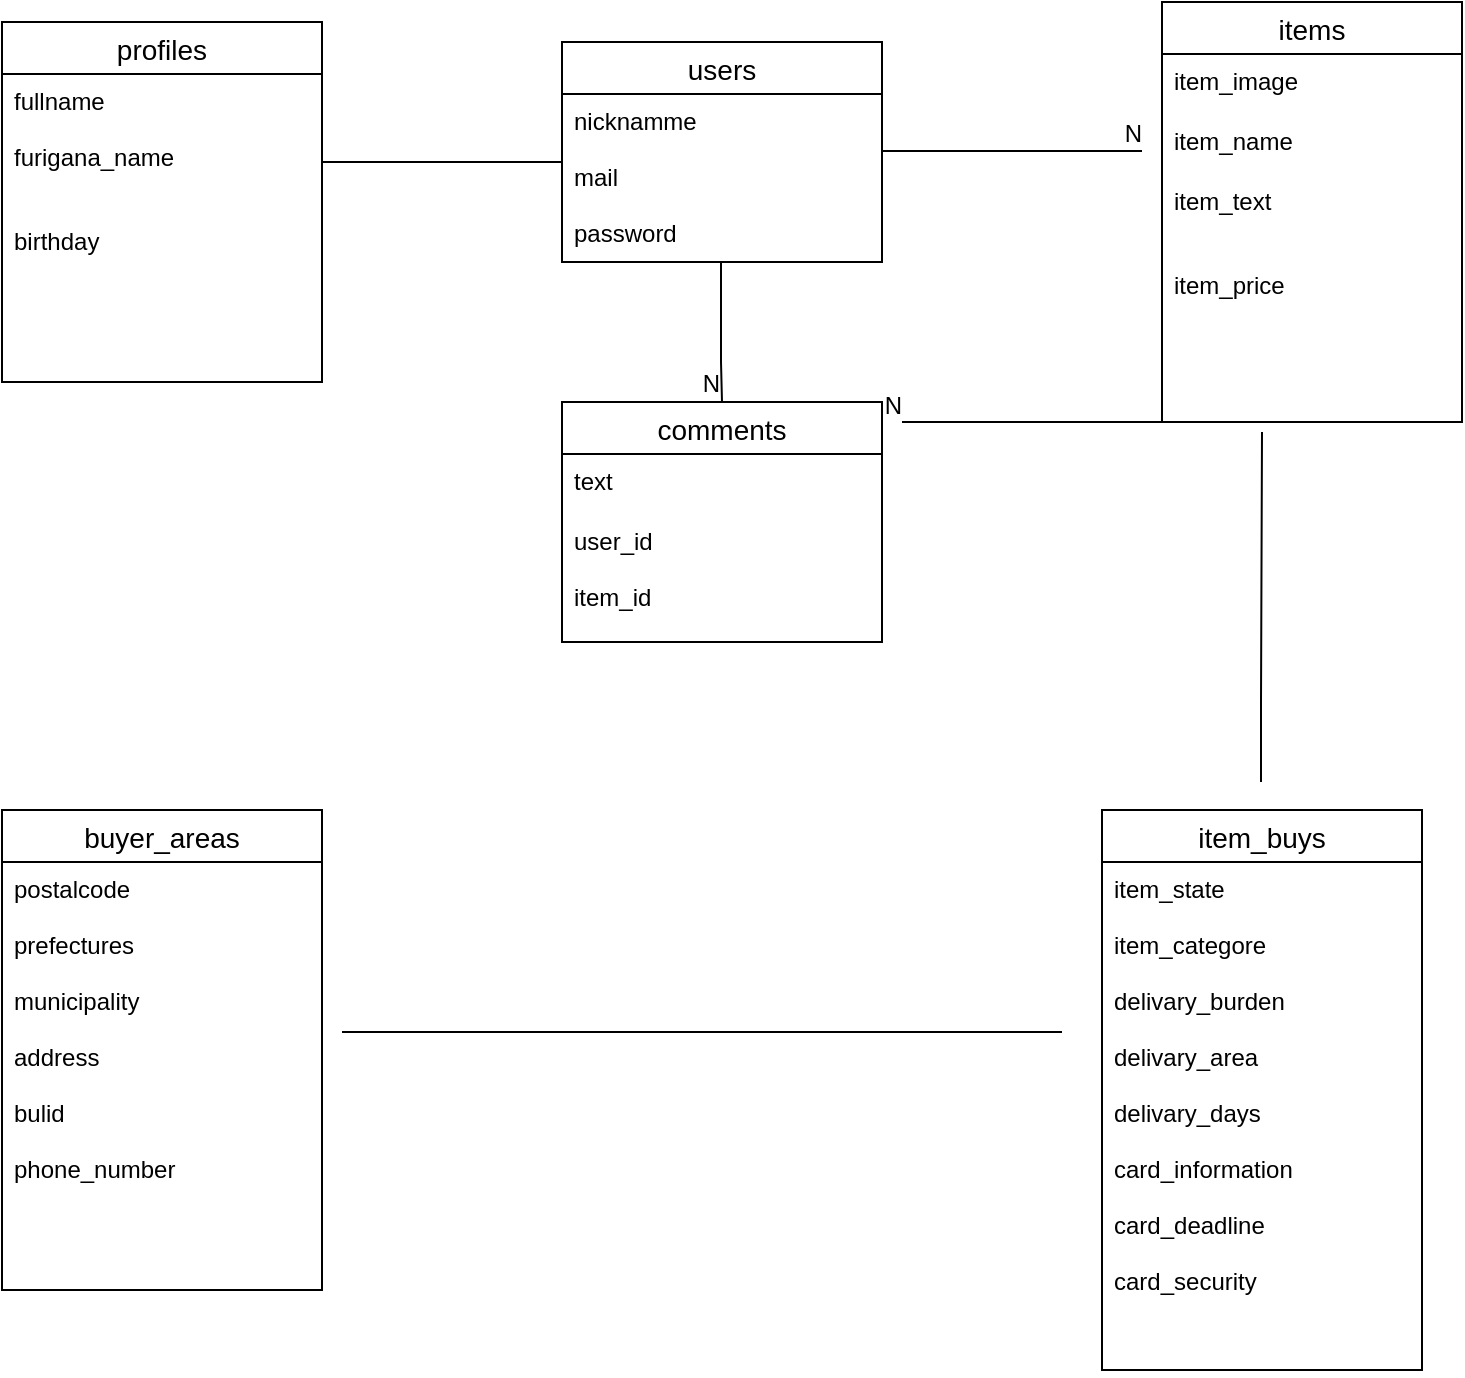 <mxfile version="13.10.0" type="embed">
    <diagram id="kNGkisp50eatNpEOezET" name="ページ1">
        <mxGraphModel dx="1801" dy="830" grid="1" gridSize="10" guides="1" tooltips="1" connect="1" arrows="1" fold="1" page="1" pageScale="1" pageWidth="850" pageHeight="1100" math="0" shadow="0">
            <root>
                <mxCell id="0"/>
                <mxCell id="1" parent="0"/>
                <mxCell id="6" value="users" style="swimlane;fontStyle=0;childLayout=stackLayout;horizontal=1;startSize=26;horizontalStack=0;resizeParent=1;resizeParentMax=0;resizeLast=0;collapsible=1;marginBottom=0;align=center;fontSize=14;" vertex="1" parent="1">
                    <mxGeometry x="-490" y="50" width="160" height="110" as="geometry"/>
                </mxCell>
                <mxCell id="8" value="nicknamme&#10;&#10;mail&#10;&#10;password" style="text;strokeColor=none;fillColor=none;spacingLeft=4;spacingRight=4;overflow=hidden;rotatable=0;points=[[0,0.5],[1,0.5]];portConstraint=eastwest;fontSize=12;" vertex="1" parent="6">
                    <mxGeometry y="26" width="160" height="84" as="geometry"/>
                </mxCell>
                <mxCell id="15" value="items" style="swimlane;fontStyle=0;childLayout=stackLayout;horizontal=1;startSize=26;horizontalStack=0;resizeParent=1;resizeParentMax=0;resizeLast=0;collapsible=1;marginBottom=0;align=center;fontSize=14;" vertex="1" parent="1">
                    <mxGeometry x="-190" y="30" width="150" height="210" as="geometry"/>
                </mxCell>
                <mxCell id="16" value="item_image" style="text;strokeColor=none;fillColor=none;spacingLeft=4;spacingRight=4;overflow=hidden;rotatable=0;points=[[0,0.5],[1,0.5]];portConstraint=eastwest;fontSize=12;" vertex="1" parent="15">
                    <mxGeometry y="26" width="150" height="30" as="geometry"/>
                </mxCell>
                <mxCell id="17" value="item_name" style="text;strokeColor=none;fillColor=none;spacingLeft=4;spacingRight=4;overflow=hidden;rotatable=0;points=[[0,0.5],[1,0.5]];portConstraint=eastwest;fontSize=12;" vertex="1" parent="15">
                    <mxGeometry y="56" width="150" height="30" as="geometry"/>
                </mxCell>
                <mxCell id="18" value="item_text&#10;&#10;&#10;item_price&#10;&#10;" style="text;strokeColor=none;fillColor=none;spacingLeft=4;spacingRight=4;overflow=hidden;rotatable=0;points=[[0,0.5],[1,0.5]];portConstraint=eastwest;fontSize=12;" vertex="1" parent="15">
                    <mxGeometry y="86" width="150" height="124" as="geometry"/>
                </mxCell>
                <mxCell id="29" value="profiles" style="swimlane;fontStyle=0;childLayout=stackLayout;horizontal=1;startSize=26;horizontalStack=0;resizeParent=1;resizeParentMax=0;resizeLast=0;collapsible=1;marginBottom=0;align=center;fontSize=14;" vertex="1" parent="1">
                    <mxGeometry x="-770" y="40" width="160" height="180" as="geometry"/>
                </mxCell>
                <mxCell id="34" value="" style="endArrow=none;html=1;rounded=0;" edge="1" parent="1">
                    <mxGeometry relative="1" as="geometry">
                        <mxPoint x="-490" y="110" as="sourcePoint"/>
                        <mxPoint x="-610" y="110" as="targetPoint"/>
                        <Array as="points">
                            <mxPoint x="-490" y="110"/>
                        </Array>
                    </mxGeometry>
                </mxCell>
                <mxCell id="35" value="" style="endArrow=none;html=1;rounded=0;" edge="1" parent="1">
                    <mxGeometry relative="1" as="geometry">
                        <mxPoint x="-330" y="104.5" as="sourcePoint"/>
                        <mxPoint x="-200" y="104.5" as="targetPoint"/>
                    </mxGeometry>
                </mxCell>
                <mxCell id="36" value="N" style="resizable=0;html=1;align=right;verticalAlign=bottom;" connectable="0" vertex="1" parent="35">
                    <mxGeometry x="1" relative="1" as="geometry"/>
                </mxCell>
                <mxCell id="32" value="fullname&#10;&#10;furigana_name&#10;&#10;&#10;birthday" style="text;strokeColor=none;fillColor=none;spacingLeft=4;spacingRight=4;overflow=hidden;rotatable=0;points=[[0,0.5],[1,0.5]];portConstraint=eastwest;fontSize=12;" vertex="1" parent="1">
                    <mxGeometry x="-770" y="66" width="160" height="94" as="geometry"/>
                </mxCell>
                <mxCell id="42" value="comments" style="swimlane;fontStyle=0;childLayout=stackLayout;horizontal=1;startSize=26;horizontalStack=0;resizeParent=1;resizeParentMax=0;resizeLast=0;collapsible=1;marginBottom=0;align=center;fontSize=14;" vertex="1" parent="1">
                    <mxGeometry x="-490" y="230" width="160" height="120" as="geometry"/>
                </mxCell>
                <mxCell id="43" value="text" style="text;strokeColor=none;fillColor=none;spacingLeft=4;spacingRight=4;overflow=hidden;rotatable=0;points=[[0,0.5],[1,0.5]];portConstraint=eastwest;fontSize=12;" vertex="1" parent="42">
                    <mxGeometry y="26" width="160" height="30" as="geometry"/>
                </mxCell>
                <mxCell id="45" value="user_id&#10;&#10;item_id" style="text;strokeColor=none;fillColor=none;spacingLeft=4;spacingRight=4;overflow=hidden;rotatable=0;points=[[0,0.5],[1,0.5]];portConstraint=eastwest;fontSize=12;" vertex="1" parent="42">
                    <mxGeometry y="56" width="160" height="64" as="geometry"/>
                </mxCell>
                <mxCell id="46" value="" style="endArrow=none;html=1;rounded=0;" edge="1" parent="1">
                    <mxGeometry relative="1" as="geometry">
                        <mxPoint x="-410.5" y="160" as="sourcePoint"/>
                        <mxPoint x="-410" y="230" as="targetPoint"/>
                        <Array as="points">
                            <mxPoint x="-410.5" y="210"/>
                        </Array>
                    </mxGeometry>
                </mxCell>
                <mxCell id="47" value="N" style="resizable=0;html=1;align=right;verticalAlign=bottom;" connectable="0" vertex="1" parent="46">
                    <mxGeometry x="1" relative="1" as="geometry"/>
                </mxCell>
                <mxCell id="48" value="" style="endArrow=none;html=1;rounded=0;" edge="1" parent="1">
                    <mxGeometry relative="1" as="geometry">
                        <mxPoint x="-180" y="240" as="sourcePoint"/>
                        <mxPoint x="-320" y="240" as="targetPoint"/>
                    </mxGeometry>
                </mxCell>
                <mxCell id="49" value="N" style="resizable=0;html=1;align=right;verticalAlign=bottom;" connectable="0" vertex="1" parent="48">
                    <mxGeometry x="1" relative="1" as="geometry"/>
                </mxCell>
                <mxCell id="50" value="buyer_areas" style="swimlane;fontStyle=0;childLayout=stackLayout;horizontal=1;startSize=26;horizontalStack=0;resizeParent=1;resizeParentMax=0;resizeLast=0;collapsible=1;marginBottom=0;align=center;fontSize=14;" vertex="1" parent="1">
                    <mxGeometry x="-770" y="434" width="160" height="240" as="geometry"/>
                </mxCell>
                <mxCell id="54" value="item_buys" style="swimlane;fontStyle=0;childLayout=stackLayout;horizontal=1;startSize=26;horizontalStack=0;resizeParent=1;resizeParentMax=0;resizeLast=0;collapsible=1;marginBottom=0;align=center;fontSize=14;" vertex="1" parent="1">
                    <mxGeometry x="-220" y="434" width="160" height="280" as="geometry"/>
                </mxCell>
                <mxCell id="55" value="item_state&#10;&#10;item_categore&#10;&#10;delivary_burden&#10;&#10;delivary_area&#10;&#10;delivary_days&#10;&#10;card_information&#10;&#10;card_deadline&#10;&#10;card_security" style="text;strokeColor=none;fillColor=none;spacingLeft=4;spacingRight=4;overflow=hidden;rotatable=0;points=[[0,0.5],[1,0.5]];portConstraint=eastwest;fontSize=12;" vertex="1" parent="54">
                    <mxGeometry y="26" width="160" height="254" as="geometry"/>
                </mxCell>
                <mxCell id="51" value="postalcode&#10;&#10;prefectures&#10;&#10;municipality&#10;&#10;address&#10;&#10;bulid&#10;&#10;phone_number" style="text;strokeColor=none;fillColor=none;spacingLeft=4;spacingRight=4;overflow=hidden;rotatable=0;points=[[0,0.5],[1,0.5]];portConstraint=eastwest;fontSize=12;" vertex="1" parent="1">
                    <mxGeometry x="-770" y="460" width="160" height="214" as="geometry"/>
                </mxCell>
                <mxCell id="58" value="" style="line;strokeWidth=1;rotatable=0;dashed=0;labelPosition=right;align=left;verticalAlign=middle;spacingTop=0;spacingLeft=6;points=[];portConstraint=eastwest;" vertex="1" parent="1">
                    <mxGeometry x="-600" y="540" width="360" height="10" as="geometry"/>
                </mxCell>
                <mxCell id="60" value="" style="endArrow=none;html=1;rounded=0;" edge="1" parent="1">
                    <mxGeometry relative="1" as="geometry">
                        <mxPoint x="-140" y="245" as="sourcePoint"/>
                        <mxPoint x="-140.5" y="420" as="targetPoint"/>
                        <Array as="points">
                            <mxPoint x="-140.5" y="380"/>
                        </Array>
                    </mxGeometry>
                </mxCell>
            </root>
        </mxGraphModel>
    </diagram>
</mxfile>